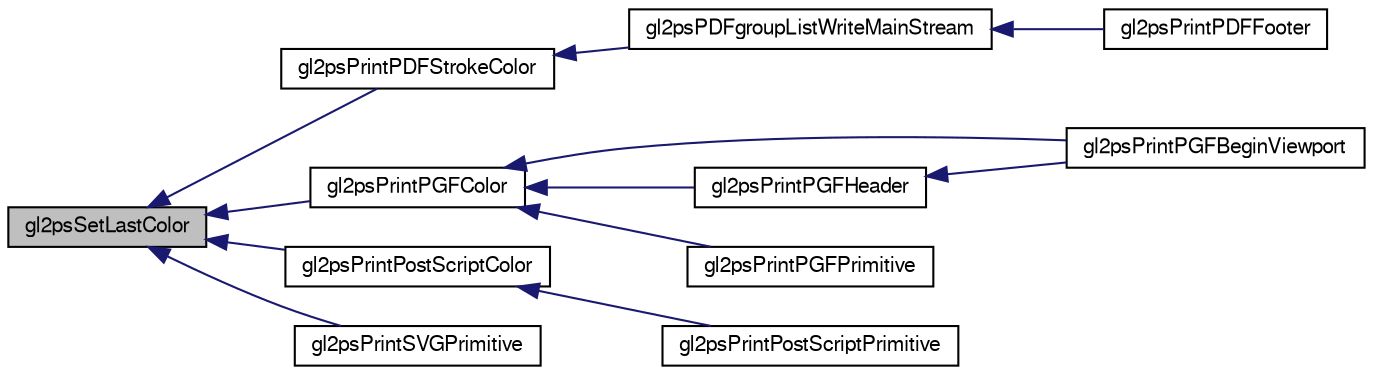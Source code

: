 digraph G
{
  edge [fontname="FreeSans",fontsize="10",labelfontname="FreeSans",labelfontsize="10"];
  node [fontname="FreeSans",fontsize="10",shape=record];
  rankdir="LR";
  Node1 [label="gl2psSetLastColor",height=0.2,width=0.4,color="black", fillcolor="grey75", style="filled" fontcolor="black"];
  Node1 -> Node2 [dir="back",color="midnightblue",fontsize="10",style="solid",fontname="FreeSans"];
  Node2 [label="gl2psPrintPDFStrokeColor",height=0.2,width=0.4,color="black", fillcolor="white", style="filled",URL="$gl2ps_8c.html#ac7fa05dad7611f59dd5655a07ec8899c"];
  Node2 -> Node3 [dir="back",color="midnightblue",fontsize="10",style="solid",fontname="FreeSans"];
  Node3 [label="gl2psPDFgroupListWriteMainStream",height=0.2,width=0.4,color="black", fillcolor="white", style="filled",URL="$gl2ps_8c.html#a35139168f094ebdf9a521777d62f8ae8"];
  Node3 -> Node4 [dir="back",color="midnightblue",fontsize="10",style="solid",fontname="FreeSans"];
  Node4 [label="gl2psPrintPDFFooter",height=0.2,width=0.4,color="black", fillcolor="white", style="filled",URL="$gl2ps_8c.html#a9c59e0e0b768cf1f16d50b0c6be1863a"];
  Node1 -> Node5 [dir="back",color="midnightblue",fontsize="10",style="solid",fontname="FreeSans"];
  Node5 [label="gl2psPrintPGFColor",height=0.2,width=0.4,color="black", fillcolor="white", style="filled",URL="$gl2ps_8c.html#aeca83ecb33a1b027ca70af91a5e99953"];
  Node5 -> Node6 [dir="back",color="midnightblue",fontsize="10",style="solid",fontname="FreeSans"];
  Node6 [label="gl2psPrintPGFBeginViewport",height=0.2,width=0.4,color="black", fillcolor="white", style="filled",URL="$gl2ps_8c.html#a612af920b979bb976c48a64ba2dcf93e"];
  Node5 -> Node7 [dir="back",color="midnightblue",fontsize="10",style="solid",fontname="FreeSans"];
  Node7 [label="gl2psPrintPGFHeader",height=0.2,width=0.4,color="black", fillcolor="white", style="filled",URL="$gl2ps_8c.html#a05c8ea10741ea1cf48830112846a6a57"];
  Node7 -> Node6 [dir="back",color="midnightblue",fontsize="10",style="solid",fontname="FreeSans"];
  Node5 -> Node8 [dir="back",color="midnightblue",fontsize="10",style="solid",fontname="FreeSans"];
  Node8 [label="gl2psPrintPGFPrimitive",height=0.2,width=0.4,color="black", fillcolor="white", style="filled",URL="$gl2ps_8c.html#a2d67ade717897c3177e50fc818c157df"];
  Node1 -> Node9 [dir="back",color="midnightblue",fontsize="10",style="solid",fontname="FreeSans"];
  Node9 [label="gl2psPrintPostScriptColor",height=0.2,width=0.4,color="black", fillcolor="white", style="filled",URL="$gl2ps_8c.html#adf21caf9f5bedd368544012a26204148"];
  Node9 -> Node10 [dir="back",color="midnightblue",fontsize="10",style="solid",fontname="FreeSans"];
  Node10 [label="gl2psPrintPostScriptPrimitive",height=0.2,width=0.4,color="black", fillcolor="white", style="filled",URL="$gl2ps_8c.html#a639440c25980482eca0710ac1fafd3ce"];
  Node1 -> Node11 [dir="back",color="midnightblue",fontsize="10",style="solid",fontname="FreeSans"];
  Node11 [label="gl2psPrintSVGPrimitive",height=0.2,width=0.4,color="black", fillcolor="white", style="filled",URL="$gl2ps_8c.html#a7ea286bc4043e99b36634edd77d2a042"];
}
